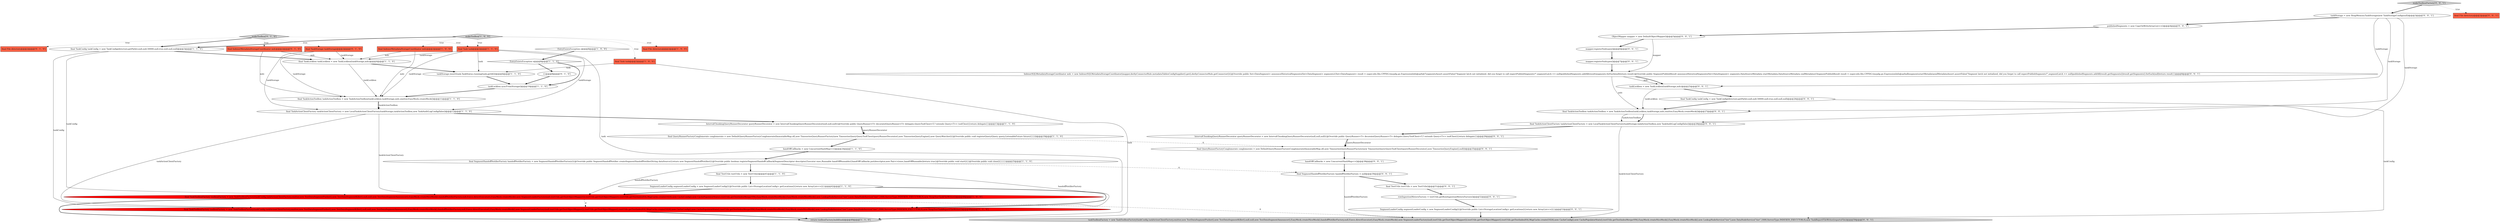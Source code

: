 digraph {
40 [style = filled, label = "final SegmentHandoffNotifierFactory handoffNotifierFactory = null@@@39@@@['0', '0', '1']", fillcolor = white, shape = ellipse image = "AAA0AAABBB3BBB"];
30 [style = filled, label = "SegmentLoaderConfig segmentLoaderConfig = new SegmentLoaderConfig(){@Override public List<StorageLocationConfig> getLocations(){return new ArrayList<>()}}@@@53@@@['0', '0', '1']", fillcolor = white, shape = ellipse image = "AAA0AAABBB3BBB"];
38 [style = filled, label = "publishedSegments = new CopyOnWriteArrayList<>()@@@4@@@['0', '0', '1']", fillcolor = white, shape = ellipse image = "AAA0AAABBB3BBB"];
10 [style = filled, label = "final TaskLockbox taskLockbox = new TaskLockbox(taskStorage,mdc)@@@4@@@['1', '1', '0']", fillcolor = white, shape = ellipse image = "AAA0AAABBB1BBB"];
4 [style = filled, label = "taskStorage.insert(task,TaskStatus.running(task.getId()))@@@6@@@['1', '1', '0']", fillcolor = white, shape = ellipse image = "AAA0AAABBB1BBB"];
11 [style = filled, label = "EntryExistsException e@@@8@@@['1', '1', '0']", fillcolor = white, shape = diamond image = "AAA0AAABBB1BBB"];
1 [style = filled, label = "SegmentLoaderConfig segmentLoaderConfig = new SegmentLoaderConfig(){@Override public List<StorageLocationConfig> getLocations(){return new ArrayList<>()}}@@@42@@@['1', '1', '0']", fillcolor = white, shape = ellipse image = "AAA0AAABBB1BBB"];
21 [style = filled, label = "final TaskToolboxFactory toolboxFactory = new TaskToolboxFactory(taskConfig,taskActionClientFactory,emitter,new TestDataSegmentPusher(),new TestDataSegmentKiller(),null,null,new TestDataSegmentAnnouncer(),EasyMock.createNiceMock(),handoffNotifierFactory,null,Execs.directExecutor(),EasyMock.createMock(),new SegmentLoaderFactory(null,testUtils.getTestObjectMapper()),testUtils.getTestObjectMapper(),testUtils.getTestIndexIO(),MapCache.create(1024),new CacheConfig(),new CachePopulatorStats(),testUtils.getTestIndexMergerV9(),EasyMock.createNiceMock(),EasyMock.createNiceMock(),new LookupNodeService(\"tier\"),new DataNodeService(\"tier\",1000,ServerType.INDEXER_EXECUTOR,0),new NoopTestTaskReportFileWriter())@@@48@@@['0', '1', '0']", fillcolor = red, shape = ellipse image = "AAA1AAABBB2BBB"];
23 [style = filled, label = "final IndexerMetadataStorageCoordinator mdc@@@2@@@['0', '1', '0']", fillcolor = tomato, shape = box image = "AAA0AAABBB2BBB"];
12 [style = filled, label = "taskLockbox.syncFromStorage()@@@10@@@['1', '1', '0']", fillcolor = white, shape = ellipse image = "AAA0AAABBB1BBB"];
0 [style = filled, label = "final IndexerMetadataStorageCoordinator mdc@@@2@@@['1', '0', '0']", fillcolor = tomato, shape = box image = "AAA0AAABBB1BBB"];
6 [style = filled, label = "final TaskConfig taskConfig = new TaskConfig(directory.getPath(),null,null,50000,null,true,null,null,null)@@@3@@@['1', '1', '0']", fillcolor = white, shape = ellipse image = "AAA0AAABBB1BBB"];
31 [style = filled, label = "taskStorage = new HeapMemoryTaskStorage(new TaskStorageConfig(null))@@@3@@@['0', '0', '1']", fillcolor = white, shape = ellipse image = "AAA0AAABBB3BBB"];
22 [style = filled, label = "{}@@@8@@@['0', '1', '0']", fillcolor = white, shape = ellipse image = "AAA0AAABBB2BBB"];
14 [style = filled, label = "makeToolbox['1', '0', '0']", fillcolor = lightgray, shape = diamond image = "AAA0AAABBB1BBB"];
44 [style = filled, label = "rowIngestionMetersFactory = testUtils.getRowIngestionMetersFactory()@@@52@@@['0', '0', '1']", fillcolor = white, shape = ellipse image = "AAA0AAABBB3BBB"];
27 [style = filled, label = "IndexerSQLMetadataStorageCoordinator mdc = new IndexerSQLMetadataStorageCoordinator(mapper,derbyConnectorRule.metadataTablesConfigSupplier().get(),derbyConnectorRule.getConnector()){@Override public Set<DataSegment> announceHistoricalSegments(Set<DataSegment> segments){Set<DataSegment> result = super.edu.fdu.CPPDG.tinypdg.pe.ExpressionInfo@aa0ab7segmentsAssert.assertFalse(\"Segment latch not initialized, did you forget to call expectPublishSegments?\",segmentLatch == null)publishedSegments.addAll(result)segments.forEach(null)return result}@Override public SegmentPublishResult announceHistoricalSegments(Set<DataSegment> segments,DataSourceMetadata startMetadata,DataSourceMetadata endMetadata){SegmentPublishResult result = super.edu.fdu.CPPDG.tinypdg.pe.ExpressionInfo@aa0adbsegmentsstartMetadataendMetadataAssert.assertFalse(\"Segment latch not initialized, did you forget to call expectPublishSegments?\",segmentLatch == null)publishedSegments.addAll(result.getSegments())result.getSegments().forEach(null)return result}}@@@8@@@['0', '0', '1']", fillcolor = white, shape = ellipse image = "AAA0AAABBB3BBB"];
33 [style = filled, label = "final TaskConfig taskConfig = new TaskConfig(directory.getPath(),null,null,50000,null,true,null,null,null)@@@26@@@['0', '0', '1']", fillcolor = white, shape = ellipse image = "AAA0AAABBB3BBB"];
20 [style = filled, label = "handOffCallbacks = new ConcurrentHashMap<>()@@@24@@@['1', '1', '0']", fillcolor = white, shape = ellipse image = "AAA0AAABBB1BBB"];
28 [style = filled, label = "IntervalChunkingQueryRunnerDecorator queryRunnerDecorator = new IntervalChunkingQueryRunnerDecorator(null,null,null){@Override public QueryRunner<T> decorate(QueryRunner<T> delegate,QueryToolChest<T,? extends Query<T>> toolChest){return delegate}}@@@29@@@['0', '0', '1']", fillcolor = white, shape = ellipse image = "AAA0AAABBB3BBB"];
25 [style = filled, label = "final TaskStorage taskStorage@@@2@@@['0', '1', '0']", fillcolor = tomato, shape = box image = "AAA0AAABBB2BBB"];
9 [style = filled, label = "return toolboxFactory.build(task)@@@49@@@['1', '1', '0']", fillcolor = lightgray, shape = ellipse image = "AAA0AAABBB1BBB"];
15 [style = filled, label = "final TaskActionToolbox taskActionToolbox = new TaskActionToolbox(taskLockbox,taskStorage,mdc,emitter,EasyMock.createMock())@@@11@@@['1', '1', '0']", fillcolor = white, shape = ellipse image = "AAA0AAABBB1BBB"];
17 [style = filled, label = "final TestUtils testUtils = new TestUtils()@@@41@@@['1', '1', '0']", fillcolor = white, shape = ellipse image = "AAA0AAABBB1BBB"];
13 [style = filled, label = "final TaskToolboxFactory toolboxFactory = new TaskToolboxFactory(taskConfig,taskActionClientFactory,emitter,new TestDataSegmentPusher(),new TestDataSegmentKiller(),null,null,new TestDataSegmentAnnouncer(),EasyMock.createNiceMock(),handoffNotifierFactory,null,Execs.directExecutor(),EasyMock.createMock(),new SegmentLoaderFactory(null,testUtils.getTestObjectMapper()),testUtils.getTestObjectMapper(),testUtils.getTestIndexIO(),MapCache.create(1024),new CacheConfig(),new CachePopulatorStats(),testUtils.getTestIndexMergerV9(),EasyMock.createNiceMock(),EasyMock.createNiceMock(),new LookupNodeService(\"tier\"),new DataNodeService(\"tier\",1000,ServerType.INDEXER_EXECUTOR,0),new NoopTestTaskFileWriter())@@@48@@@['1', '0', '0']", fillcolor = red, shape = ellipse image = "AAA1AAABBB1BBB"];
24 [style = filled, label = "final File directory@@@2@@@['0', '1', '0']", fillcolor = tomato, shape = box image = "AAA0AAABBB2BBB"];
43 [style = filled, label = "mapper.registerSubtypes()@@@6@@@['0', '0', '1']", fillcolor = white, shape = ellipse image = "AAA0AAABBB3BBB"];
35 [style = filled, label = "taskToolboxFactory = new TaskToolboxFactory(taskConfig,taskActionClientFactory,emitter,new TestDataSegmentPusher(),new TestDataSegmentKiller(),null,null,new TestDataSegmentAnnouncer(),EasyMock.createNiceMock(),handoffNotifierFactory,null,Execs.directExecutor(),EasyMock.createMock(),new SegmentLoaderFactory(null,testUtils.getTestObjectMapper()),testUtils.getTestObjectMapper(),testUtils.getTestIndexIO(),MapCache.create(1024),new CacheConfig(),new CachePopulatorStats(),testUtils.getTestIndexMergerV9(),EasyMock.createNiceMock(),EasyMock.createNiceMock(),new LookupNodeService(\"tier\"),new DataNodeService(\"tier\",1000,ServerType.INDEXER_EXECUTOR,0),new TaskReportFileWriter(reportsFile))@@@59@@@['0', '0', '1']", fillcolor = lightgray, shape = ellipse image = "AAA0AAABBB3BBB"];
41 [style = filled, label = "handOffCallbacks = new ConcurrentHashMap<>()@@@38@@@['0', '0', '1']", fillcolor = white, shape = ellipse image = "AAA0AAABBB3BBB"];
7 [style = filled, label = "final Task task@@@2@@@['1', '0', '0']", fillcolor = tomato, shape = box image = "AAA0AAABBB1BBB"];
46 [style = filled, label = "final TaskActionToolbox taskActionToolbox = new TaskActionToolbox(taskLockbox,taskStorage,mdc,emitter,EasyMock.createMock())@@@27@@@['0', '0', '1']", fillcolor = white, shape = ellipse image = "AAA0AAABBB3BBB"];
39 [style = filled, label = "final QueryRunnerFactoryConglomerate conglomerate = new DefaultQueryRunnerFactoryConglomerate(ImmutableMap.of(,new TimeseriesQueryRunnerFactory(new TimeseriesQueryQueryToolChest(queryRunnerDecorator),new TimeseriesQueryEngine(),null)))@@@35@@@['0', '0', '1']", fillcolor = white, shape = ellipse image = "AAA0AAABBB3BBB"];
8 [style = filled, label = "EntryExistsException e@@@8@@@['1', '0', '0']", fillcolor = white, shape = diamond image = "AAA0AAABBB1BBB"];
3 [style = filled, label = "IntervalChunkingQueryRunnerDecorator queryRunnerDecorator = new IntervalChunkingQueryRunnerDecorator(null,null,null){@Override public QueryRunner<T> decorate(QueryRunner<T> delegate,QueryToolChest<T,? extends Query<T>> toolChest){return delegate}}@@@13@@@['1', '1', '0']", fillcolor = white, shape = ellipse image = "AAA0AAABBB1BBB"];
16 [style = filled, label = "final TaskActionClientFactory taskActionClientFactory = new LocalTaskActionClientFactory(taskStorage,taskActionToolbox,new TaskAuditLogConfig(false))@@@12@@@['1', '1', '0']", fillcolor = white, shape = ellipse image = "AAA0AAABBB1BBB"];
19 [style = filled, label = "final Task task@@@2@@@['1', '1', '0']", fillcolor = tomato, shape = box image = "AAA0AAABBB1BBB"];
2 [style = filled, label = "final SegmentHandoffNotifierFactory handoffNotifierFactory = new SegmentHandoffNotifierFactory(){@Override public SegmentHandoffNotifier createSegmentHandoffNotifier(String dataSource){return new SegmentHandoffNotifier(){@Override public boolean registerSegmentHandoffCallback(SegmentDescriptor descriptor,Executor exec,Runnable handOffRunnable){handOffCallbacks.put(descriptor,new Pair<>(exec,handOffRunnable))return true}@Override public void start(){}@Override public void close(){}}}}@@@25@@@['1', '1', '0']", fillcolor = white, shape = ellipse image = "AAA0AAABBB1BBB"];
29 [style = filled, label = "final TestUtils testUtils = new TestUtils()@@@51@@@['0', '0', '1']", fillcolor = white, shape = ellipse image = "AAA0AAABBB3BBB"];
26 [style = filled, label = "makeToolbox['0', '1', '0']", fillcolor = lightgray, shape = diamond image = "AAA0AAABBB2BBB"];
18 [style = filled, label = "final QueryRunnerFactoryConglomerate conglomerate = new DefaultQueryRunnerFactoryConglomerate(ImmutableMap.of(,new TimeseriesQueryRunnerFactory(new TimeseriesQueryQueryToolChest(queryRunnerDecorator),new TimeseriesQueryEngine(),new QueryWatcher(){@Override public void registerQuery(Query query,ListenableFuture future){}})))@@@19@@@['1', '1', '0']", fillcolor = white, shape = ellipse image = "AAA0AAABBB1BBB"];
34 [style = filled, label = "final File directory@@@2@@@['0', '0', '1']", fillcolor = tomato, shape = box image = "AAA0AAABBB3BBB"];
37 [style = filled, label = "mapper.registerSubtypes()@@@7@@@['0', '0', '1']", fillcolor = white, shape = ellipse image = "AAA0AAABBB3BBB"];
5 [style = filled, label = "final File directory@@@2@@@['1', '0', '0']", fillcolor = tomato, shape = box image = "AAA0AAABBB1BBB"];
36 [style = filled, label = "taskLockbox = new TaskLockbox(taskStorage,mdc)@@@25@@@['0', '0', '1']", fillcolor = white, shape = ellipse image = "AAA0AAABBB3BBB"];
42 [style = filled, label = "final TaskActionClientFactory taskActionClientFactory = new LocalTaskActionClientFactory(taskStorage,taskActionToolbox,new TaskAuditLogConfig(false))@@@28@@@['0', '0', '1']", fillcolor = white, shape = ellipse image = "AAA0AAABBB3BBB"];
45 [style = filled, label = "ObjectMapper mapper = new DefaultObjectMapper()@@@5@@@['0', '0', '1']", fillcolor = white, shape = ellipse image = "AAA0AAABBB3BBB"];
32 [style = filled, label = "makeToolboxFactory['0', '0', '1']", fillcolor = lightgray, shape = diamond image = "AAA0AAABBB3BBB"];
10->15 [style = solid, label="taskLockbox"];
14->19 [style = dotted, label="true"];
37->27 [style = bold, label=""];
14->0 [style = dotted, label="true"];
7->4 [style = solid, label="task"];
33->35 [style = solid, label="taskConfig"];
26->19 [style = dotted, label="true"];
27->36 [style = solid, label="mdc"];
27->46 [style = solid, label="mdc"];
36->33 [style = bold, label=""];
1->13 [style = bold, label=""];
3->18 [style = bold, label=""];
3->18 [style = solid, label="queryRunnerDecorator"];
18->39 [style = dashed, label="0"];
13->21 [style = dashed, label="0"];
45->43 [style = bold, label=""];
1->21 [style = bold, label=""];
33->46 [style = bold, label=""];
26->24 [style = dotted, label="true"];
6->21 [style = solid, label="taskConfig"];
14->7 [style = dotted, label="true"];
29->44 [style = bold, label=""];
19->10 [style = solid, label="taskStorage"];
8->11 [style = bold, label=""];
16->3 [style = bold, label=""];
46->42 [style = bold, label=""];
25->15 [style = solid, label="taskStorage"];
46->42 [style = solid, label="taskActionToolbox"];
0->15 [style = solid, label="mdc"];
45->27 [style = solid, label="mapper"];
26->23 [style = dotted, label="true"];
11->12 [style = bold, label=""];
38->45 [style = bold, label=""];
7->9 [style = solid, label="task"];
6->13 [style = solid, label="taskConfig"];
26->6 [style = bold, label=""];
23->10 [style = solid, label="mdc"];
23->15 [style = solid, label="mdc"];
18->20 [style = bold, label=""];
21->9 [style = bold, label=""];
0->10 [style = solid, label="mdc"];
2->13 [style = solid, label="handoffNotifierFactory"];
42->35 [style = solid, label="taskActionClientFactory"];
39->41 [style = bold, label=""];
14->6 [style = bold, label=""];
32->31 [style = bold, label=""];
40->29 [style = bold, label=""];
36->46 [style = solid, label="taskLockbox"];
2->17 [style = bold, label=""];
44->30 [style = bold, label=""];
28->39 [style = solid, label="queryRunnerDecorator"];
17->1 [style = bold, label=""];
32->34 [style = dotted, label="true"];
13->35 [style = dashed, label="0"];
28->39 [style = bold, label=""];
31->38 [style = bold, label=""];
15->16 [style = solid, label="taskActionToolbox"];
25->10 [style = solid, label="taskStorage"];
19->16 [style = solid, label="taskStorage"];
14->5 [style = dotted, label="true"];
30->35 [style = bold, label=""];
41->40 [style = bold, label=""];
16->21 [style = solid, label="taskActionClientFactory"];
19->4 [style = solid, label="task"];
40->35 [style = solid, label="handoffNotifierFactory"];
6->10 [style = bold, label=""];
11->22 [style = bold, label=""];
4->12 [style = bold, label=""];
13->9 [style = bold, label=""];
42->28 [style = bold, label=""];
25->16 [style = solid, label="taskStorage"];
31->46 [style = solid, label="taskStorage"];
31->36 [style = solid, label="taskStorage"];
27->36 [style = bold, label=""];
26->25 [style = dotted, label="true"];
19->15 [style = solid, label="taskStorage"];
2->21 [style = solid, label="handoffNotifierFactory"];
12->15 [style = bold, label=""];
43->37 [style = bold, label=""];
19->9 [style = solid, label="task"];
15->16 [style = bold, label=""];
20->2 [style = bold, label=""];
31->42 [style = solid, label="taskStorage"];
22->12 [style = bold, label=""];
10->4 [style = bold, label=""];
16->13 [style = solid, label="taskActionClientFactory"];
2->40 [style = dashed, label="0"];
}
